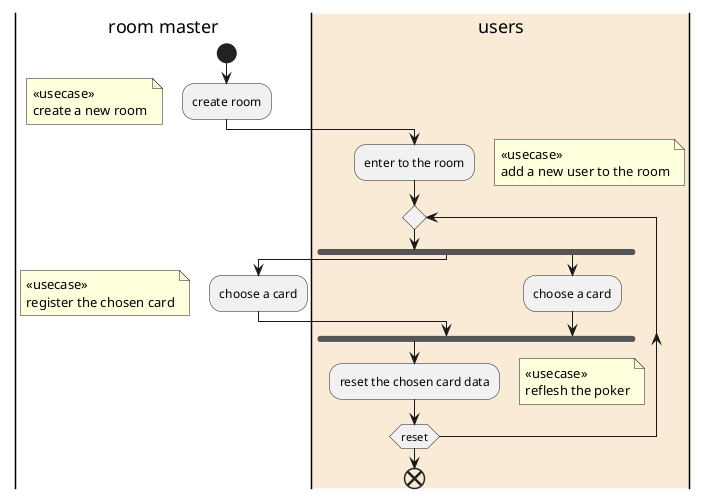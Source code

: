 @startuml
|room master|
start
:create room;
floating note left: <<usecase>>\ncreate a new room
|#AntiqueWhite|users|
:enter to the room;
floating note right:  <<usecase>>\nadd a new user to the room
repeat
fork
|room master|
:choose a card;
floating note left:  <<usecase>>\nregister the chosen card
fork again
|users|
:choose a card;
endfork
:reset the chosen card data;
floating note right:  <<usecase>>\nreflesh the poker
repeatwhile (reset)
end
@enduml